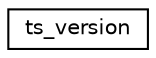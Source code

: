 digraph "Graphical Class Hierarchy"
{
  edge [fontname="Helvetica",fontsize="10",labelfontname="Helvetica",labelfontsize="10"];
  node [fontname="Helvetica",fontsize="10",shape=record];
  rankdir="LR";
  Node1 [label="ts_version",height=0.2,width=0.4,color="black", fillcolor="white", style="filled",URL="$structts__version.html",tooltip="Version format. "];
}
